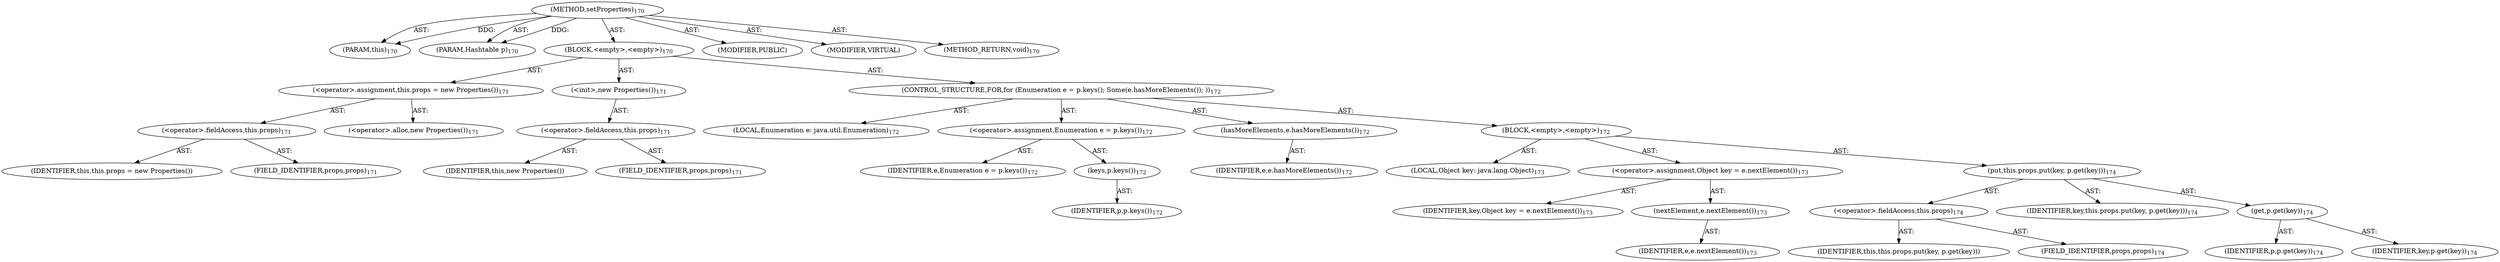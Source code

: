 digraph "setProperties" {  
"111669149710" [label = <(METHOD,setProperties)<SUB>170</SUB>> ]
"115964117018" [label = <(PARAM,this)<SUB>170</SUB>> ]
"115964117019" [label = <(PARAM,Hashtable p)<SUB>170</SUB>> ]
"25769803790" [label = <(BLOCK,&lt;empty&gt;,&lt;empty&gt;)<SUB>170</SUB>> ]
"30064771117" [label = <(&lt;operator&gt;.assignment,this.props = new Properties())<SUB>171</SUB>> ]
"30064771118" [label = <(&lt;operator&gt;.fieldAccess,this.props)<SUB>171</SUB>> ]
"68719476775" [label = <(IDENTIFIER,this,this.props = new Properties())> ]
"55834574873" [label = <(FIELD_IDENTIFIER,props,props)<SUB>171</SUB>> ]
"30064771119" [label = <(&lt;operator&gt;.alloc,new Properties())<SUB>171</SUB>> ]
"30064771120" [label = <(&lt;init&gt;,new Properties())<SUB>171</SUB>> ]
"30064771121" [label = <(&lt;operator&gt;.fieldAccess,this.props)<SUB>171</SUB>> ]
"68719476776" [label = <(IDENTIFIER,this,new Properties())> ]
"55834574874" [label = <(FIELD_IDENTIFIER,props,props)<SUB>171</SUB>> ]
"47244640256" [label = <(CONTROL_STRUCTURE,FOR,for (Enumeration e = p.keys(); Some(e.hasMoreElements()); ))<SUB>172</SUB>> ]
"94489280512" [label = <(LOCAL,Enumeration e: java.util.Enumeration)<SUB>172</SUB>> ]
"30064771122" [label = <(&lt;operator&gt;.assignment,Enumeration e = p.keys())<SUB>172</SUB>> ]
"68719476777" [label = <(IDENTIFIER,e,Enumeration e = p.keys())<SUB>172</SUB>> ]
"30064771123" [label = <(keys,p.keys())<SUB>172</SUB>> ]
"68719476778" [label = <(IDENTIFIER,p,p.keys())<SUB>172</SUB>> ]
"30064771124" [label = <(hasMoreElements,e.hasMoreElements())<SUB>172</SUB>> ]
"68719476779" [label = <(IDENTIFIER,e,e.hasMoreElements())<SUB>172</SUB>> ]
"25769803791" [label = <(BLOCK,&lt;empty&gt;,&lt;empty&gt;)<SUB>172</SUB>> ]
"94489280513" [label = <(LOCAL,Object key: java.lang.Object)<SUB>173</SUB>> ]
"30064771125" [label = <(&lt;operator&gt;.assignment,Object key = e.nextElement())<SUB>173</SUB>> ]
"68719476780" [label = <(IDENTIFIER,key,Object key = e.nextElement())<SUB>173</SUB>> ]
"30064771126" [label = <(nextElement,e.nextElement())<SUB>173</SUB>> ]
"68719476781" [label = <(IDENTIFIER,e,e.nextElement())<SUB>173</SUB>> ]
"30064771127" [label = <(put,this.props.put(key, p.get(key)))<SUB>174</SUB>> ]
"30064771128" [label = <(&lt;operator&gt;.fieldAccess,this.props)<SUB>174</SUB>> ]
"68719476782" [label = <(IDENTIFIER,this,this.props.put(key, p.get(key)))> ]
"55834574875" [label = <(FIELD_IDENTIFIER,props,props)<SUB>174</SUB>> ]
"68719476783" [label = <(IDENTIFIER,key,this.props.put(key, p.get(key)))<SUB>174</SUB>> ]
"30064771129" [label = <(get,p.get(key))<SUB>174</SUB>> ]
"68719476784" [label = <(IDENTIFIER,p,p.get(key))<SUB>174</SUB>> ]
"68719476785" [label = <(IDENTIFIER,key,p.get(key))<SUB>174</SUB>> ]
"133143986211" [label = <(MODIFIER,PUBLIC)> ]
"133143986212" [label = <(MODIFIER,VIRTUAL)> ]
"128849018894" [label = <(METHOD_RETURN,void)<SUB>170</SUB>> ]
  "111669149710" -> "115964117018"  [ label = "AST: "] 
  "111669149710" -> "115964117019"  [ label = "AST: "] 
  "111669149710" -> "25769803790"  [ label = "AST: "] 
  "111669149710" -> "133143986211"  [ label = "AST: "] 
  "111669149710" -> "133143986212"  [ label = "AST: "] 
  "111669149710" -> "128849018894"  [ label = "AST: "] 
  "25769803790" -> "30064771117"  [ label = "AST: "] 
  "25769803790" -> "30064771120"  [ label = "AST: "] 
  "25769803790" -> "47244640256"  [ label = "AST: "] 
  "30064771117" -> "30064771118"  [ label = "AST: "] 
  "30064771117" -> "30064771119"  [ label = "AST: "] 
  "30064771118" -> "68719476775"  [ label = "AST: "] 
  "30064771118" -> "55834574873"  [ label = "AST: "] 
  "30064771120" -> "30064771121"  [ label = "AST: "] 
  "30064771121" -> "68719476776"  [ label = "AST: "] 
  "30064771121" -> "55834574874"  [ label = "AST: "] 
  "47244640256" -> "94489280512"  [ label = "AST: "] 
  "47244640256" -> "30064771122"  [ label = "AST: "] 
  "47244640256" -> "30064771124"  [ label = "AST: "] 
  "47244640256" -> "25769803791"  [ label = "AST: "] 
  "30064771122" -> "68719476777"  [ label = "AST: "] 
  "30064771122" -> "30064771123"  [ label = "AST: "] 
  "30064771123" -> "68719476778"  [ label = "AST: "] 
  "30064771124" -> "68719476779"  [ label = "AST: "] 
  "25769803791" -> "94489280513"  [ label = "AST: "] 
  "25769803791" -> "30064771125"  [ label = "AST: "] 
  "25769803791" -> "30064771127"  [ label = "AST: "] 
  "30064771125" -> "68719476780"  [ label = "AST: "] 
  "30064771125" -> "30064771126"  [ label = "AST: "] 
  "30064771126" -> "68719476781"  [ label = "AST: "] 
  "30064771127" -> "30064771128"  [ label = "AST: "] 
  "30064771127" -> "68719476783"  [ label = "AST: "] 
  "30064771127" -> "30064771129"  [ label = "AST: "] 
  "30064771128" -> "68719476782"  [ label = "AST: "] 
  "30064771128" -> "55834574875"  [ label = "AST: "] 
  "30064771129" -> "68719476784"  [ label = "AST: "] 
  "30064771129" -> "68719476785"  [ label = "AST: "] 
  "111669149710" -> "115964117018"  [ label = "DDG: "] 
  "111669149710" -> "115964117019"  [ label = "DDG: "] 
}

